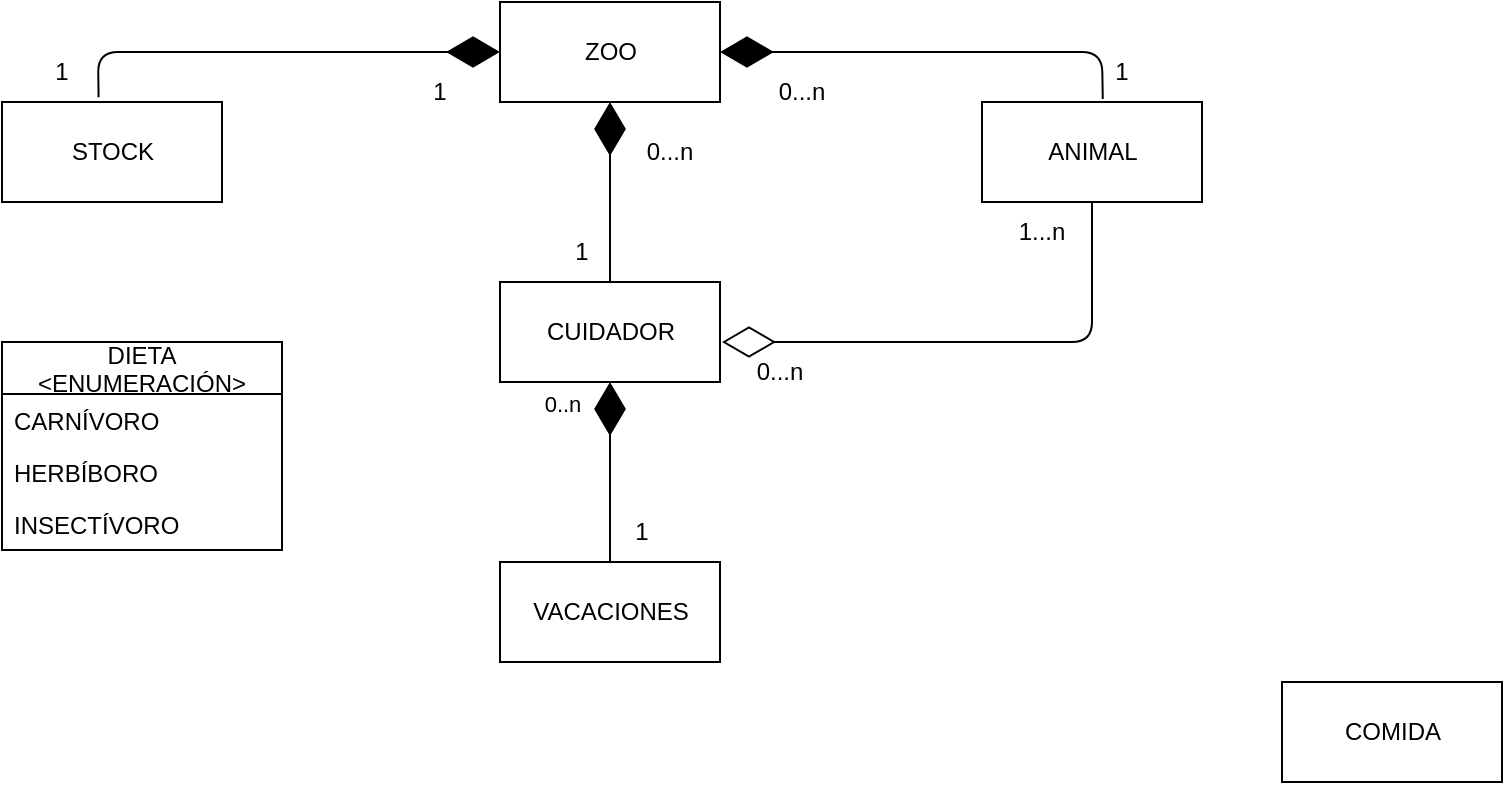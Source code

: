 <mxfile>
    <diagram id="qwagQEG-eHGDTuZrpyXW" name="Page-1">
        <mxGraphModel dx="939" dy="506" grid="1" gridSize="10" guides="1" tooltips="1" connect="1" arrows="1" fold="1" page="1" pageScale="1" pageWidth="827" pageHeight="1169" math="0" shadow="0">
            <root>
                <mxCell id="0"/>
                <mxCell id="1" parent="0"/>
                <mxCell id="2" value="ZOO" style="html=1;" vertex="1" parent="1">
                    <mxGeometry x="359" y="30" width="110" height="50" as="geometry"/>
                </mxCell>
                <mxCell id="3" value="CUIDADOR" style="html=1;" vertex="1" parent="1">
                    <mxGeometry x="359" y="170" width="110" height="50" as="geometry"/>
                </mxCell>
                <mxCell id="4" value="ANIMAL" style="html=1;" vertex="1" parent="1">
                    <mxGeometry x="600" y="80" width="110" height="50" as="geometry"/>
                </mxCell>
                <mxCell id="5" value="COMIDA" style="html=1;" vertex="1" parent="1">
                    <mxGeometry x="750" y="370" width="110" height="50" as="geometry"/>
                </mxCell>
                <mxCell id="6" value="VACACIONES" style="html=1;" vertex="1" parent="1">
                    <mxGeometry x="359" y="310" width="110" height="50" as="geometry"/>
                </mxCell>
                <mxCell id="8" value="STOCK" style="html=1;" vertex="1" parent="1">
                    <mxGeometry x="110" y="80" width="110" height="50" as="geometry"/>
                </mxCell>
                <mxCell id="19" value="" style="endArrow=diamondThin;endFill=1;endSize=24;html=1;entryX=0;entryY=0.5;entryDx=0;entryDy=0;exitX=0.439;exitY=-0.047;exitDx=0;exitDy=0;exitPerimeter=0;" edge="1" parent="1" source="8" target="2">
                    <mxGeometry width="160" relative="1" as="geometry">
                        <mxPoint x="350" y="220" as="sourcePoint"/>
                        <mxPoint x="510" y="220" as="targetPoint"/>
                        <Array as="points">
                            <mxPoint x="158" y="55"/>
                        </Array>
                    </mxGeometry>
                </mxCell>
                <mxCell id="20" value="1" style="text;strokeColor=none;align=center;fillColor=none;html=1;verticalAlign=middle;whiteSpace=wrap;rounded=0;" vertex="1" parent="1">
                    <mxGeometry x="299" y="60" width="60" height="30" as="geometry"/>
                </mxCell>
                <mxCell id="21" value="1" style="text;strokeColor=none;align=center;fillColor=none;html=1;verticalAlign=middle;whiteSpace=wrap;rounded=0;" vertex="1" parent="1">
                    <mxGeometry x="110" y="50" width="60" height="30" as="geometry"/>
                </mxCell>
                <mxCell id="22" value="" style="endArrow=diamondThin;endFill=1;endSize=24;html=1;entryX=1;entryY=0.5;entryDx=0;entryDy=0;exitX=0.549;exitY=-0.03;exitDx=0;exitDy=0;exitPerimeter=0;" edge="1" parent="1" source="4" target="2">
                    <mxGeometry width="160" relative="1" as="geometry">
                        <mxPoint x="350" y="220" as="sourcePoint"/>
                        <mxPoint x="510" y="220" as="targetPoint"/>
                        <Array as="points">
                            <mxPoint x="660" y="55"/>
                        </Array>
                    </mxGeometry>
                </mxCell>
                <mxCell id="23" value="1" style="text;strokeColor=none;align=center;fillColor=none;html=1;verticalAlign=middle;whiteSpace=wrap;rounded=0;" vertex="1" parent="1">
                    <mxGeometry x="640" y="50" width="60" height="30" as="geometry"/>
                </mxCell>
                <mxCell id="24" value="0...n" style="text;strokeColor=none;align=center;fillColor=none;html=1;verticalAlign=middle;whiteSpace=wrap;rounded=0;" vertex="1" parent="1">
                    <mxGeometry x="480" y="60" width="60" height="30" as="geometry"/>
                </mxCell>
                <mxCell id="25" value="" style="endArrow=diamondThin;endFill=1;endSize=24;html=1;entryX=0.5;entryY=1;entryDx=0;entryDy=0;exitX=0.5;exitY=0;exitDx=0;exitDy=0;" edge="1" parent="1" source="3" target="2">
                    <mxGeometry width="160" relative="1" as="geometry">
                        <mxPoint x="350" y="220" as="sourcePoint"/>
                        <mxPoint x="510" y="220" as="targetPoint"/>
                    </mxGeometry>
                </mxCell>
                <mxCell id="26" value="0...n" style="text;strokeColor=none;align=center;fillColor=none;html=1;verticalAlign=middle;whiteSpace=wrap;rounded=0;" vertex="1" parent="1">
                    <mxGeometry x="414" y="90" width="60" height="30" as="geometry"/>
                </mxCell>
                <mxCell id="27" value="1" style="text;strokeColor=none;align=center;fillColor=none;html=1;verticalAlign=middle;whiteSpace=wrap;rounded=0;" vertex="1" parent="1">
                    <mxGeometry x="370" y="140" width="60" height="30" as="geometry"/>
                </mxCell>
                <mxCell id="28" value="" style="endArrow=diamondThin;endFill=0;endSize=24;html=1;exitX=0.5;exitY=1;exitDx=0;exitDy=0;" edge="1" parent="1" source="4">
                    <mxGeometry width="160" relative="1" as="geometry">
                        <mxPoint x="350" y="220" as="sourcePoint"/>
                        <mxPoint x="470" y="200" as="targetPoint"/>
                        <Array as="points">
                            <mxPoint x="655" y="200"/>
                        </Array>
                    </mxGeometry>
                </mxCell>
                <mxCell id="29" value="1...n" style="text;strokeColor=none;align=center;fillColor=none;html=1;verticalAlign=middle;whiteSpace=wrap;rounded=0;" vertex="1" parent="1">
                    <mxGeometry x="600" y="130" width="60" height="30" as="geometry"/>
                </mxCell>
                <mxCell id="30" value="0...n" style="text;strokeColor=none;align=center;fillColor=none;html=1;verticalAlign=middle;whiteSpace=wrap;rounded=0;" vertex="1" parent="1">
                    <mxGeometry x="469" y="200" width="60" height="30" as="geometry"/>
                </mxCell>
                <mxCell id="31" value="" style="endArrow=diamondThin;endFill=1;endSize=24;html=1;exitX=0.5;exitY=0;exitDx=0;exitDy=0;entryX=0.5;entryY=1;entryDx=0;entryDy=0;" edge="1" parent="1" source="6" target="3">
                    <mxGeometry width="160" relative="1" as="geometry">
                        <mxPoint x="350" y="220" as="sourcePoint"/>
                        <mxPoint x="410" y="220" as="targetPoint"/>
                    </mxGeometry>
                </mxCell>
                <mxCell id="32" value="0..n" style="edgeLabel;html=1;align=center;verticalAlign=middle;resizable=0;points=[];" vertex="1" connectable="0" parent="31">
                    <mxGeometry x="0.746" y="3" relative="1" as="geometry">
                        <mxPoint x="-21" y="-1" as="offset"/>
                    </mxGeometry>
                </mxCell>
                <mxCell id="33" value="1" style="text;strokeColor=none;align=center;fillColor=none;html=1;verticalAlign=middle;whiteSpace=wrap;rounded=0;" vertex="1" parent="1">
                    <mxGeometry x="400" y="280" width="60" height="30" as="geometry"/>
                </mxCell>
                <mxCell id="34" value="DIETA&#10;&lt;ENUMERACIÓN&gt;" style="swimlane;fontStyle=0;childLayout=stackLayout;horizontal=1;startSize=26;fillColor=none;horizontalStack=0;resizeParent=1;resizeParentMax=0;resizeLast=0;collapsible=1;marginBottom=0;" vertex="1" parent="1">
                    <mxGeometry x="110" y="200" width="140" height="104" as="geometry"/>
                </mxCell>
                <mxCell id="35" value="CARNÍVORO" style="text;strokeColor=none;fillColor=none;align=left;verticalAlign=top;spacingLeft=4;spacingRight=4;overflow=hidden;rotatable=0;points=[[0,0.5],[1,0.5]];portConstraint=eastwest;" vertex="1" parent="34">
                    <mxGeometry y="26" width="140" height="26" as="geometry"/>
                </mxCell>
                <mxCell id="36" value="HERBÍBORO" style="text;strokeColor=none;fillColor=none;align=left;verticalAlign=top;spacingLeft=4;spacingRight=4;overflow=hidden;rotatable=0;points=[[0,0.5],[1,0.5]];portConstraint=eastwest;" vertex="1" parent="34">
                    <mxGeometry y="52" width="140" height="26" as="geometry"/>
                </mxCell>
                <mxCell id="37" value="INSECTÍVORO" style="text;strokeColor=none;fillColor=none;align=left;verticalAlign=top;spacingLeft=4;spacingRight=4;overflow=hidden;rotatable=0;points=[[0,0.5],[1,0.5]];portConstraint=eastwest;" vertex="1" parent="34">
                    <mxGeometry y="78" width="140" height="26" as="geometry"/>
                </mxCell>
            </root>
        </mxGraphModel>
    </diagram>
</mxfile>
